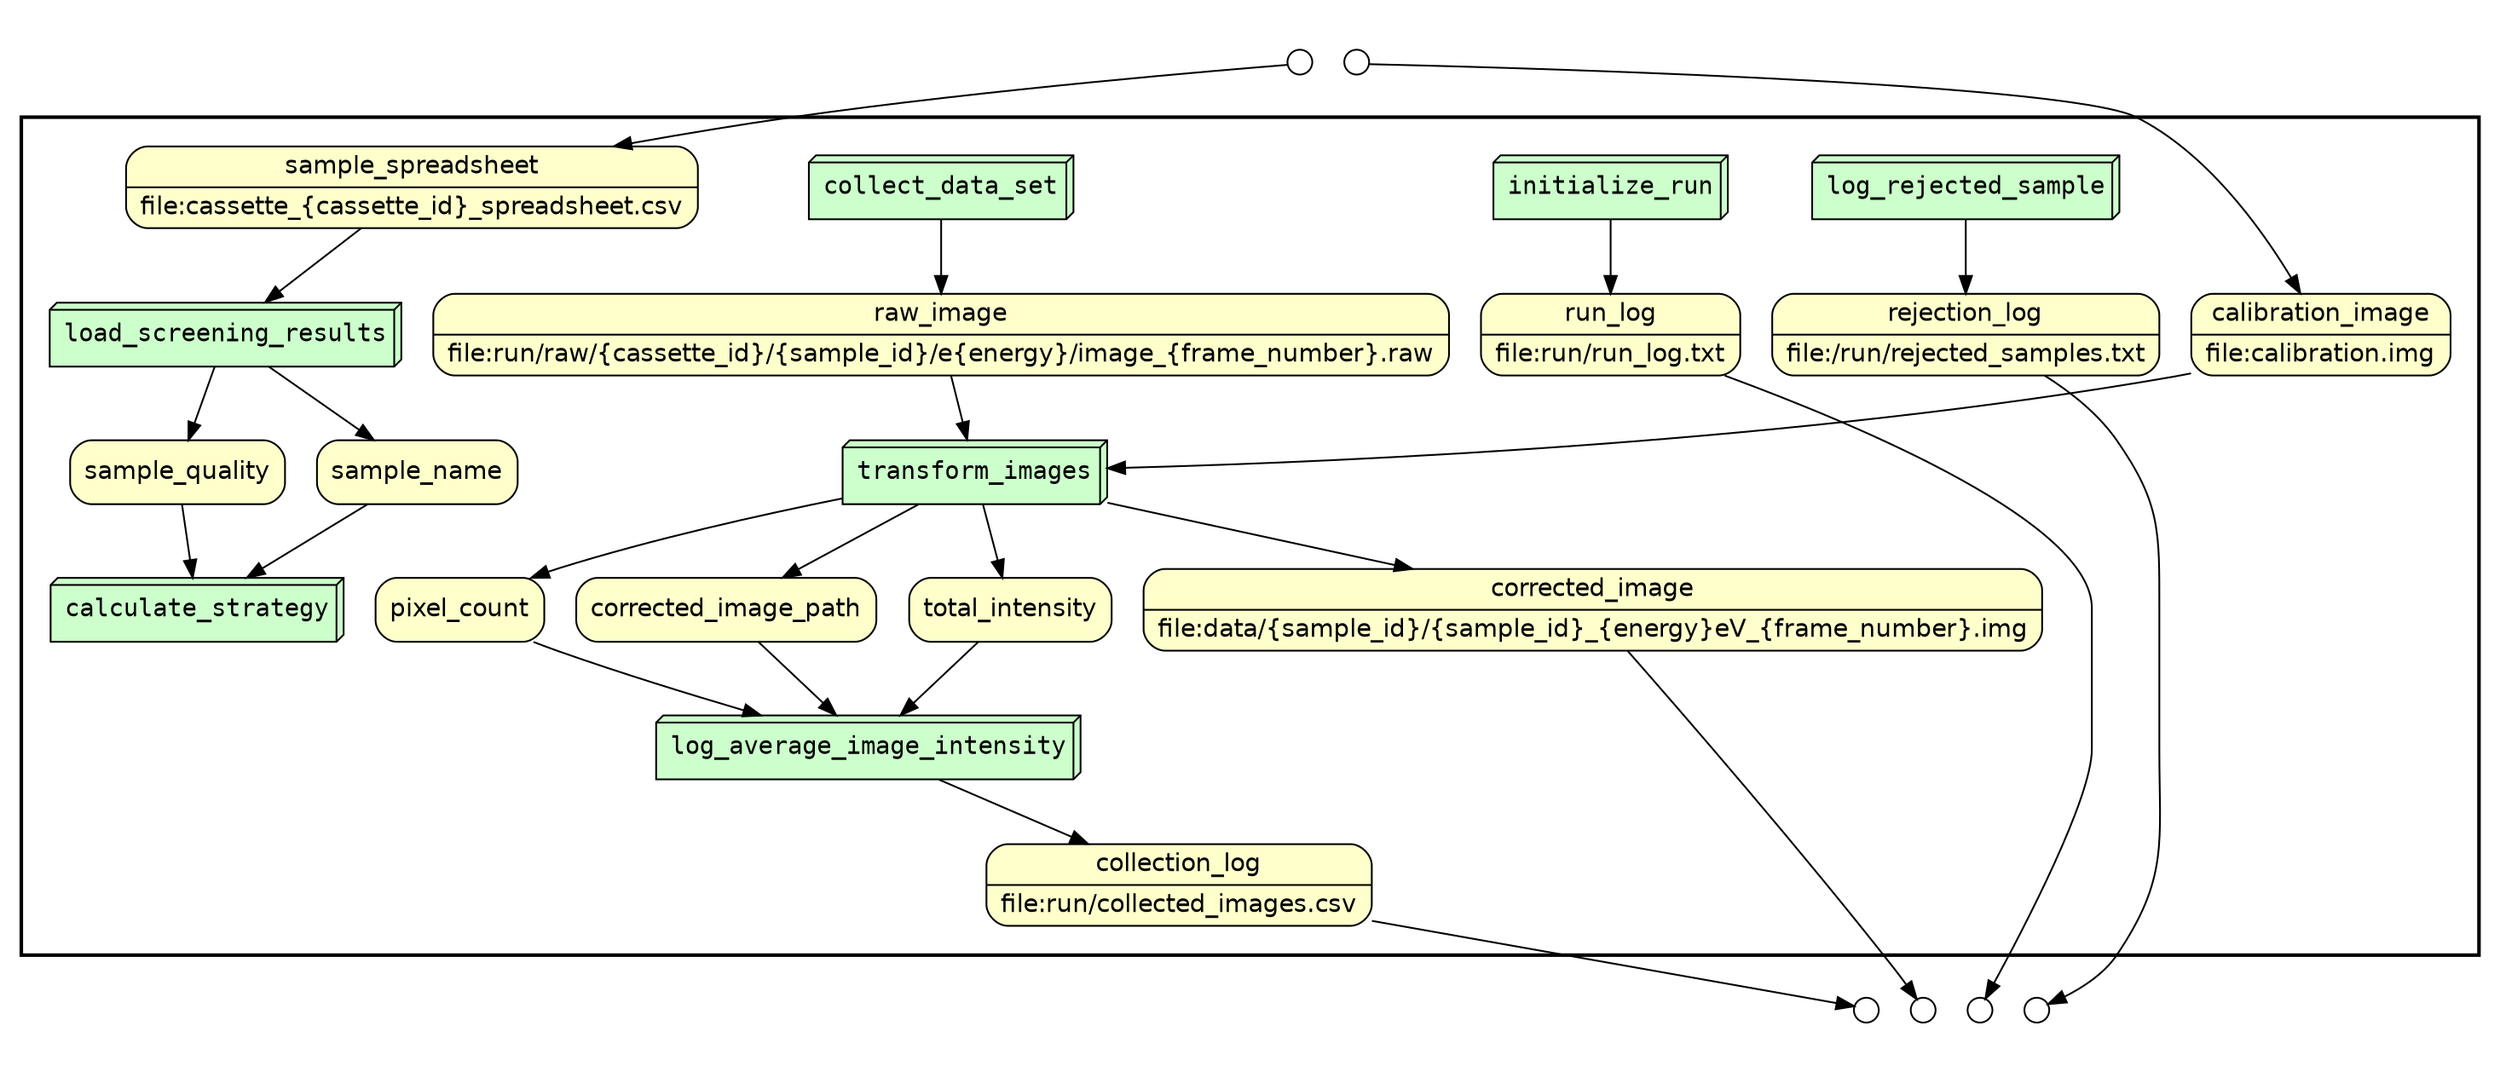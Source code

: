 digraph Workflow {
rankdir=TB
subgraph cluster0 {
label=""
penwidth=2
fontsize=18
subgraph cluster1 {
label=""
color="white"
graph[fontname=Courier]
node[fontname=Courier]
node[shape=box3d style="filled" fillcolor="#CCFFCC" peripheries=1 label=""]
node1 [label="initialize_run"]
node2 [label="load_screening_results"]
node3 [label="calculate_strategy"]
node4 [label="log_rejected_sample"]
node5 [label="collect_data_set"]
node6 [label="transform_images"]
node7 [label="log_average_image_intensity"]
node[fontname=Helvetica]
node[shape=box style="rounded,filled" fillcolor="#FFFFCC" peripheries=1 label=""]
node8 [shape=record  rankdir=LR label="{<f0> corrected_image|<f1>file:data/\{sample_id\}/\{sample_id\}_\{energy\}eV_\{frame_number\}.img}"];
node9 [shape=record  rankdir=LR label="{<f0> run_log|<f1>file:run/run_log.txt}"];
node10 [shape=record  rankdir=LR label="{<f0> collection_log|<f1>file:run/collected_images.csv}"];
node11 [shape=record  rankdir=LR label="{<f0> rejection_log|<f1>file:/run/rejected_samples.txt}"];
node12 [shape=record  rankdir=LR label="{<f0> sample_spreadsheet|<f1>file:cassette_\{cassette_id\}_spreadsheet.csv}"];
node13 [label="sample_name"]
node14 [label="sample_quality"]
node15 [shape=record  rankdir=LR label="{<f0> raw_image|<f1>file:run/raw/\{cassette_id\}/\{sample_id\}/e\{energy\}/image_\{frame_number\}.raw}"];
node16 [shape=record  rankdir=LR label="{<f0> calibration_image|<f1>file:calibration.img}"];
node17 [label="total_intensity"]
node18 [label="pixel_count"]
node19 [label="corrected_image_path"]
}}
node[shape=circle style="rounded,filled" fillcolor="#FFFFFF" peripheries=1 label="" width=0.2]
subgraph cluster2 { label="" color="white"
subgraph cluster3 { label="" color="white"
node20
node21
}}
subgraph cluster4 { label="" color="white"
subgraph cluster5 { label="" color="white"
node22
node23
node24
node25
}}
node1 -> node9
node2 -> node13
node2 -> node14
node12 -> node2
node13 -> node3
node14 -> node3
node4 -> node11
node5 -> node15
node6 -> node8
node6 -> node19
node6 -> node17
node6 -> node18
node15 -> node6
node16 -> node6
node7 -> node10
node17 -> node7
node18 -> node7
node19 -> node7
node20 -> node12
node21 -> node16
node8 -> node22
node9 -> node23
node10 -> node24
node11 -> node25
}
